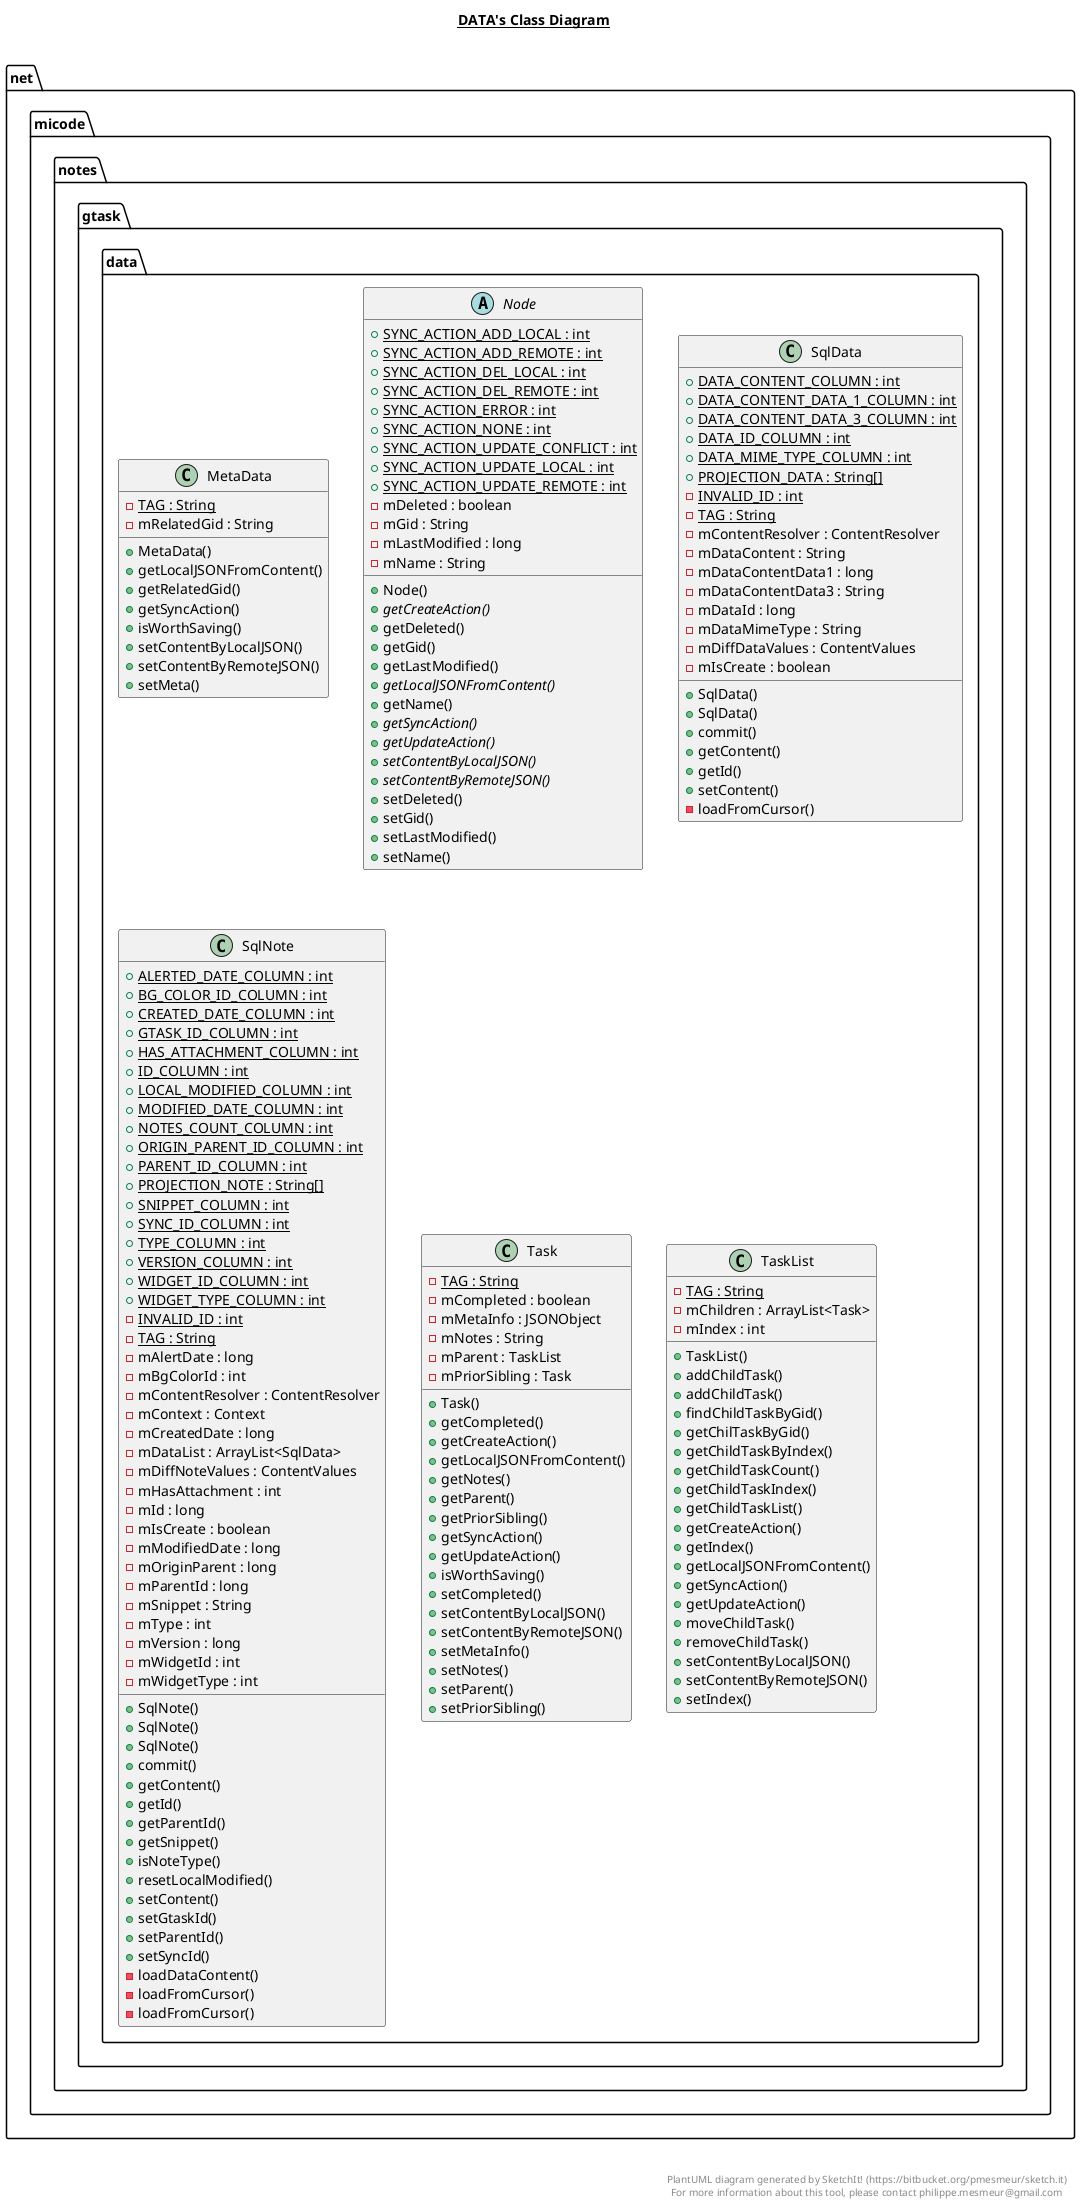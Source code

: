 @startuml

title __DATA's Class Diagram__\n

  namespace net.micode.notes {
    namespace gtask.data {
      class net.micode.notes.gtask.data.MetaData {
          {static} - TAG : String
          - mRelatedGid : String
          + MetaData()
          + getLocalJSONFromContent()
          + getRelatedGid()
          + getSyncAction()
          + isWorthSaving()
          + setContentByLocalJSON()
          + setContentByRemoteJSON()
          + setMeta()
      }
    }
  }
  

  namespace net.micode.notes {
    namespace gtask.data {
      abstract class net.micode.notes.gtask.data.Node {
          {static} + SYNC_ACTION_ADD_LOCAL : int
          {static} + SYNC_ACTION_ADD_REMOTE : int
          {static} + SYNC_ACTION_DEL_LOCAL : int
          {static} + SYNC_ACTION_DEL_REMOTE : int
          {static} + SYNC_ACTION_ERROR : int
          {static} + SYNC_ACTION_NONE : int
          {static} + SYNC_ACTION_UPDATE_CONFLICT : int
          {static} + SYNC_ACTION_UPDATE_LOCAL : int
          {static} + SYNC_ACTION_UPDATE_REMOTE : int
          - mDeleted : boolean
          - mGid : String
          - mLastModified : long
          - mName : String
          + Node()
          {abstract} + getCreateAction()
          + getDeleted()
          + getGid()
          + getLastModified()
          {abstract} + getLocalJSONFromContent()
          + getName()
          {abstract} + getSyncAction()
          {abstract} + getUpdateAction()
          {abstract} + setContentByLocalJSON()
          {abstract} + setContentByRemoteJSON()
          + setDeleted()
          + setGid()
          + setLastModified()
          + setName()
      }
    }
  }
  

  namespace net.micode.notes {
    namespace gtask.data {
      class net.micode.notes.gtask.data.SqlData {
          {static} + DATA_CONTENT_COLUMN : int
          {static} + DATA_CONTENT_DATA_1_COLUMN : int
          {static} + DATA_CONTENT_DATA_3_COLUMN : int
          {static} + DATA_ID_COLUMN : int
          {static} + DATA_MIME_TYPE_COLUMN : int
          {static} + PROJECTION_DATA : String[]
          {static} - INVALID_ID : int
          {static} - TAG : String
          - mContentResolver : ContentResolver
          - mDataContent : String
          - mDataContentData1 : long
          - mDataContentData3 : String
          - mDataId : long
          - mDataMimeType : String
          - mDiffDataValues : ContentValues
          - mIsCreate : boolean
          + SqlData()
          + SqlData()
          + commit()
          + getContent()
          + getId()
          + setContent()
          - loadFromCursor()
      }
    }
  }
  

  namespace net.micode.notes {
    namespace gtask.data {
      class net.micode.notes.gtask.data.SqlNote {
          {static} + ALERTED_DATE_COLUMN : int
          {static} + BG_COLOR_ID_COLUMN : int
          {static} + CREATED_DATE_COLUMN : int
          {static} + GTASK_ID_COLUMN : int
          {static} + HAS_ATTACHMENT_COLUMN : int
          {static} + ID_COLUMN : int
          {static} + LOCAL_MODIFIED_COLUMN : int
          {static} + MODIFIED_DATE_COLUMN : int
          {static} + NOTES_COUNT_COLUMN : int
          {static} + ORIGIN_PARENT_ID_COLUMN : int
          {static} + PARENT_ID_COLUMN : int
          {static} + PROJECTION_NOTE : String[]
          {static} + SNIPPET_COLUMN : int
          {static} + SYNC_ID_COLUMN : int
          {static} + TYPE_COLUMN : int
          {static} + VERSION_COLUMN : int
          {static} + WIDGET_ID_COLUMN : int
          {static} + WIDGET_TYPE_COLUMN : int
          {static} - INVALID_ID : int
          {static} - TAG : String
          - mAlertDate : long
          - mBgColorId : int
          - mContentResolver : ContentResolver
          - mContext : Context
          - mCreatedDate : long
          - mDataList : ArrayList<SqlData>
          - mDiffNoteValues : ContentValues
          - mHasAttachment : int
          - mId : long
          - mIsCreate : boolean
          - mModifiedDate : long
          - mOriginParent : long
          - mParentId : long
          - mSnippet : String
          - mType : int
          - mVersion : long
          - mWidgetId : int
          - mWidgetType : int
          + SqlNote()
          + SqlNote()
          + SqlNote()
          + commit()
          + getContent()
          + getId()
          + getParentId()
          + getSnippet()
          + isNoteType()
          + resetLocalModified()
          + setContent()
          + setGtaskId()
          + setParentId()
          + setSyncId()
          - loadDataContent()
          - loadFromCursor()
          - loadFromCursor()
      }
    }
  }
  

  namespace net.micode.notes {
    namespace gtask.data {
      class net.micode.notes.gtask.data.Task {
          {static} - TAG : String
          - mCompleted : boolean
          - mMetaInfo : JSONObject
          - mNotes : String
          - mParent : TaskList
          - mPriorSibling : Task
          + Task()
          + getCompleted()
          + getCreateAction()
          + getLocalJSONFromContent()
          + getNotes()
          + getParent()
          + getPriorSibling()
          + getSyncAction()
          + getUpdateAction()
          + isWorthSaving()
          + setCompleted()
          + setContentByLocalJSON()
          + setContentByRemoteJSON()
          + setMetaInfo()
          + setNotes()
          + setParent()
          + setPriorSibling()
      }
    }
  }
  

  namespace net.micode.notes {
    namespace gtask.data {
      class net.micode.notes.gtask.data.TaskList {
          {static} - TAG : String
          - mChildren : ArrayList<Task>
          - mIndex : int
          + TaskList()
          + addChildTask()
          + addChildTask()
          + findChildTaskByGid()
          + getChilTaskByGid()
          + getChildTaskByIndex()
          + getChildTaskCount()
          + getChildTaskIndex()
          + getChildTaskList()
          + getCreateAction()
          + getIndex()
          + getLocalJSONFromContent()
          + getSyncAction()
          + getUpdateAction()
          + moveChildTask()
          + removeChildTask()
          + setContentByLocalJSON()
          + setContentByRemoteJSON()
          + setIndex()
      }
    }
  }
  



right footer


PlantUML diagram generated by SketchIt! (https://bitbucket.org/pmesmeur/sketch.it)
For more information about this tool, please contact philippe.mesmeur@gmail.com
endfooter

@enduml
